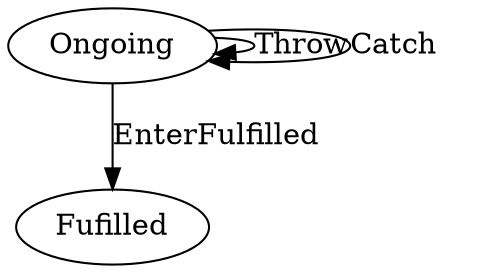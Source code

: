 // THIS IS A GENERATED FILE. DO NOT EDIT.

digraph test_contract_2_for_must_later {    
    Fulfilled[label=Fufilled];
    Ongoing[label=Ongoing]
        
    
         
    
    
    
    
    Ongoing -> Fulfilled [label=EnterFulfilled];
	     
    
    Ongoing -> Ongoing [label=Throw];
	Ongoing -> Ongoing [label=Catch];
	   
}
